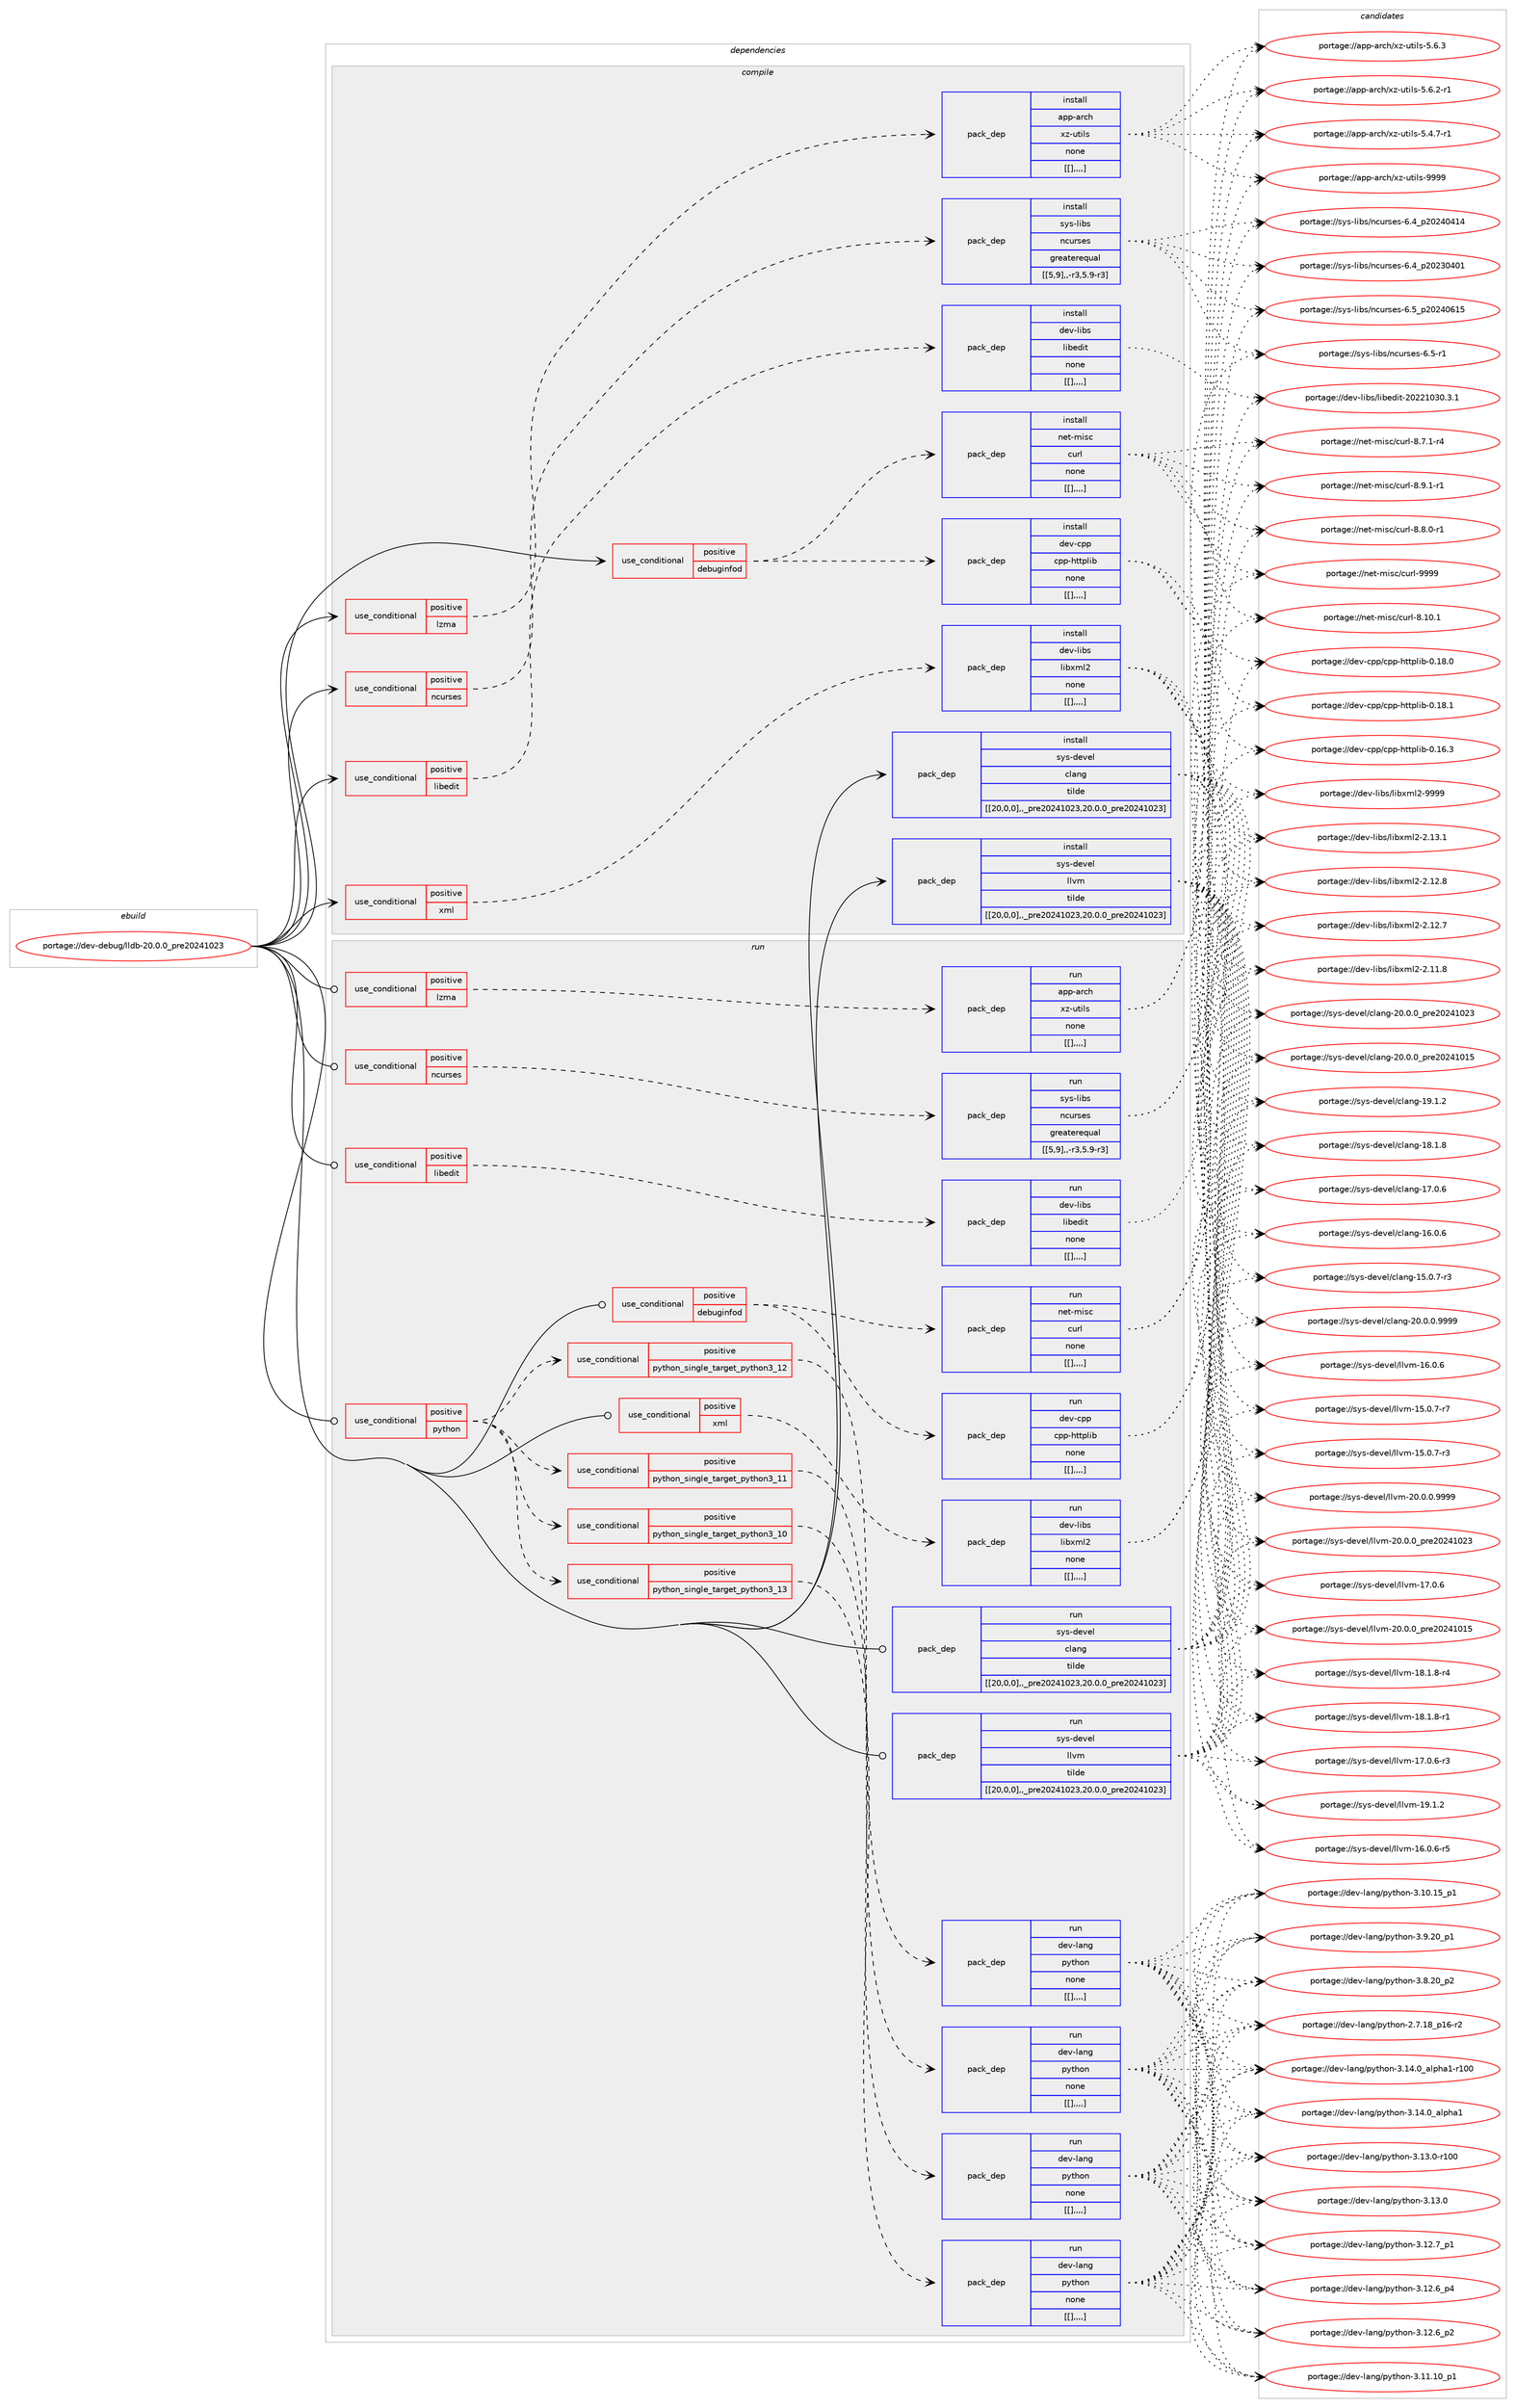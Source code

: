 digraph prolog {

# *************
# Graph options
# *************

newrank=true;
concentrate=true;
compound=true;
graph [rankdir=LR,fontname=Helvetica,fontsize=10,ranksep=1.5];#, ranksep=2.5, nodesep=0.2];
edge  [arrowhead=vee];
node  [fontname=Helvetica,fontsize=10];

# **********
# The ebuild
# **********

subgraph cluster_leftcol {
color=gray;
label=<<i>ebuild</i>>;
id [label="portage://dev-debug/lldb-20.0.0_pre20241023", color=red, width=4, href="../dev-debug/lldb-20.0.0_pre20241023.svg"];
}

# ****************
# The dependencies
# ****************

subgraph cluster_midcol {
color=gray;
label=<<i>dependencies</i>>;
subgraph cluster_compile {
fillcolor="#eeeeee";
style=filled;
label=<<i>compile</i>>;
subgraph cond20392 {
dependency74798 [label=<<TABLE BORDER="0" CELLBORDER="1" CELLSPACING="0" CELLPADDING="4"><TR><TD ROWSPAN="3" CELLPADDING="10">use_conditional</TD></TR><TR><TD>positive</TD></TR><TR><TD>debuginfod</TD></TR></TABLE>>, shape=none, color=red];
subgraph pack53393 {
dependency74801 [label=<<TABLE BORDER="0" CELLBORDER="1" CELLSPACING="0" CELLPADDING="4" WIDTH="220"><TR><TD ROWSPAN="6" CELLPADDING="30">pack_dep</TD></TR><TR><TD WIDTH="110">install</TD></TR><TR><TD>net-misc</TD></TR><TR><TD>curl</TD></TR><TR><TD>none</TD></TR><TR><TD>[[],,,,]</TD></TR></TABLE>>, shape=none, color=blue];
}
dependency74798:e -> dependency74801:w [weight=20,style="dashed",arrowhead="vee"];
subgraph pack53428 {
dependency74880 [label=<<TABLE BORDER="0" CELLBORDER="1" CELLSPACING="0" CELLPADDING="4" WIDTH="220"><TR><TD ROWSPAN="6" CELLPADDING="30">pack_dep</TD></TR><TR><TD WIDTH="110">install</TD></TR><TR><TD>dev-cpp</TD></TR><TR><TD>cpp-httplib</TD></TR><TR><TD>none</TD></TR><TR><TD>[[],,,,]</TD></TR></TABLE>>, shape=none, color=blue];
}
dependency74798:e -> dependency74880:w [weight=20,style="dashed",arrowhead="vee"];
}
id:e -> dependency74798:w [weight=20,style="solid",arrowhead="vee"];
subgraph cond20416 {
dependency74934 [label=<<TABLE BORDER="0" CELLBORDER="1" CELLSPACING="0" CELLPADDING="4"><TR><TD ROWSPAN="3" CELLPADDING="10">use_conditional</TD></TR><TR><TD>positive</TD></TR><TR><TD>libedit</TD></TR></TABLE>>, shape=none, color=red];
subgraph pack53482 {
dependency74938 [label=<<TABLE BORDER="0" CELLBORDER="1" CELLSPACING="0" CELLPADDING="4" WIDTH="220"><TR><TD ROWSPAN="6" CELLPADDING="30">pack_dep</TD></TR><TR><TD WIDTH="110">install</TD></TR><TR><TD>dev-libs</TD></TR><TR><TD>libedit</TD></TR><TR><TD>none</TD></TR><TR><TD>[[],,,,]</TD></TR></TABLE>>, shape=none, color=blue];
}
dependency74934:e -> dependency74938:w [weight=20,style="dashed",arrowhead="vee"];
}
id:e -> dependency74934:w [weight=20,style="solid",arrowhead="vee"];
subgraph cond20446 {
dependency74980 [label=<<TABLE BORDER="0" CELLBORDER="1" CELLSPACING="0" CELLPADDING="4"><TR><TD ROWSPAN="3" CELLPADDING="10">use_conditional</TD></TR><TR><TD>positive</TD></TR><TR><TD>lzma</TD></TR></TABLE>>, shape=none, color=red];
subgraph pack53532 {
dependency75005 [label=<<TABLE BORDER="0" CELLBORDER="1" CELLSPACING="0" CELLPADDING="4" WIDTH="220"><TR><TD ROWSPAN="6" CELLPADDING="30">pack_dep</TD></TR><TR><TD WIDTH="110">install</TD></TR><TR><TD>app-arch</TD></TR><TR><TD>xz-utils</TD></TR><TR><TD>none</TD></TR><TR><TD>[[],,,,]</TD></TR></TABLE>>, shape=none, color=blue];
}
dependency74980:e -> dependency75005:w [weight=20,style="dashed",arrowhead="vee"];
}
id:e -> dependency74980:w [weight=20,style="solid",arrowhead="vee"];
subgraph cond20461 {
dependency75083 [label=<<TABLE BORDER="0" CELLBORDER="1" CELLSPACING="0" CELLPADDING="4"><TR><TD ROWSPAN="3" CELLPADDING="10">use_conditional</TD></TR><TR><TD>positive</TD></TR><TR><TD>ncurses</TD></TR></TABLE>>, shape=none, color=red];
subgraph pack53607 {
dependency75124 [label=<<TABLE BORDER="0" CELLBORDER="1" CELLSPACING="0" CELLPADDING="4" WIDTH="220"><TR><TD ROWSPAN="6" CELLPADDING="30">pack_dep</TD></TR><TR><TD WIDTH="110">install</TD></TR><TR><TD>sys-libs</TD></TR><TR><TD>ncurses</TD></TR><TR><TD>greaterequal</TD></TR><TR><TD>[[5,9],,-r3,5.9-r3]</TD></TR></TABLE>>, shape=none, color=blue];
}
dependency75083:e -> dependency75124:w [weight=20,style="dashed",arrowhead="vee"];
}
id:e -> dependency75083:w [weight=20,style="solid",arrowhead="vee"];
subgraph cond20510 {
dependency75132 [label=<<TABLE BORDER="0" CELLBORDER="1" CELLSPACING="0" CELLPADDING="4"><TR><TD ROWSPAN="3" CELLPADDING="10">use_conditional</TD></TR><TR><TD>positive</TD></TR><TR><TD>xml</TD></TR></TABLE>>, shape=none, color=red];
subgraph pack53614 {
dependency75206 [label=<<TABLE BORDER="0" CELLBORDER="1" CELLSPACING="0" CELLPADDING="4" WIDTH="220"><TR><TD ROWSPAN="6" CELLPADDING="30">pack_dep</TD></TR><TR><TD WIDTH="110">install</TD></TR><TR><TD>dev-libs</TD></TR><TR><TD>libxml2</TD></TR><TR><TD>none</TD></TR><TR><TD>[[],,,,]</TD></TR></TABLE>>, shape=none, color=blue];
}
dependency75132:e -> dependency75206:w [weight=20,style="dashed",arrowhead="vee"];
}
id:e -> dependency75132:w [weight=20,style="solid",arrowhead="vee"];
subgraph pack53702 {
dependency75270 [label=<<TABLE BORDER="0" CELLBORDER="1" CELLSPACING="0" CELLPADDING="4" WIDTH="220"><TR><TD ROWSPAN="6" CELLPADDING="30">pack_dep</TD></TR><TR><TD WIDTH="110">install</TD></TR><TR><TD>sys-devel</TD></TR><TR><TD>clang</TD></TR><TR><TD>tilde</TD></TR><TR><TD>[[20,0,0],,_pre20241023,20.0.0_pre20241023]</TD></TR></TABLE>>, shape=none, color=blue];
}
id:e -> dependency75270:w [weight=20,style="solid",arrowhead="vee"];
subgraph pack53775 {
dependency75364 [label=<<TABLE BORDER="0" CELLBORDER="1" CELLSPACING="0" CELLPADDING="4" WIDTH="220"><TR><TD ROWSPAN="6" CELLPADDING="30">pack_dep</TD></TR><TR><TD WIDTH="110">install</TD></TR><TR><TD>sys-devel</TD></TR><TR><TD>llvm</TD></TR><TR><TD>tilde</TD></TR><TR><TD>[[20,0,0],,_pre20241023,20.0.0_pre20241023]</TD></TR></TABLE>>, shape=none, color=blue];
}
id:e -> dependency75364:w [weight=20,style="solid",arrowhead="vee"];
}
subgraph cluster_compileandrun {
fillcolor="#eeeeee";
style=filled;
label=<<i>compile and run</i>>;
}
subgraph cluster_run {
fillcolor="#eeeeee";
style=filled;
label=<<i>run</i>>;
subgraph cond20608 {
dependency75463 [label=<<TABLE BORDER="0" CELLBORDER="1" CELLSPACING="0" CELLPADDING="4"><TR><TD ROWSPAN="3" CELLPADDING="10">use_conditional</TD></TR><TR><TD>positive</TD></TR><TR><TD>debuginfod</TD></TR></TABLE>>, shape=none, color=red];
subgraph pack53844 {
dependency75466 [label=<<TABLE BORDER="0" CELLBORDER="1" CELLSPACING="0" CELLPADDING="4" WIDTH="220"><TR><TD ROWSPAN="6" CELLPADDING="30">pack_dep</TD></TR><TR><TD WIDTH="110">run</TD></TR><TR><TD>net-misc</TD></TR><TR><TD>curl</TD></TR><TR><TD>none</TD></TR><TR><TD>[[],,,,]</TD></TR></TABLE>>, shape=none, color=blue];
}
dependency75463:e -> dependency75466:w [weight=20,style="dashed",arrowhead="vee"];
subgraph pack53847 {
dependency75510 [label=<<TABLE BORDER="0" CELLBORDER="1" CELLSPACING="0" CELLPADDING="4" WIDTH="220"><TR><TD ROWSPAN="6" CELLPADDING="30">pack_dep</TD></TR><TR><TD WIDTH="110">run</TD></TR><TR><TD>dev-cpp</TD></TR><TR><TD>cpp-httplib</TD></TR><TR><TD>none</TD></TR><TR><TD>[[],,,,]</TD></TR></TABLE>>, shape=none, color=blue];
}
dependency75463:e -> dependency75510:w [weight=20,style="dashed",arrowhead="vee"];
}
id:e -> dependency75463:w [weight=20,style="solid",arrowhead="odot"];
subgraph cond20621 {
dependency75516 [label=<<TABLE BORDER="0" CELLBORDER="1" CELLSPACING="0" CELLPADDING="4"><TR><TD ROWSPAN="3" CELLPADDING="10">use_conditional</TD></TR><TR><TD>positive</TD></TR><TR><TD>libedit</TD></TR></TABLE>>, shape=none, color=red];
subgraph pack53892 {
dependency75540 [label=<<TABLE BORDER="0" CELLBORDER="1" CELLSPACING="0" CELLPADDING="4" WIDTH="220"><TR><TD ROWSPAN="6" CELLPADDING="30">pack_dep</TD></TR><TR><TD WIDTH="110">run</TD></TR><TR><TD>dev-libs</TD></TR><TR><TD>libedit</TD></TR><TR><TD>none</TD></TR><TR><TD>[[],,,,]</TD></TR></TABLE>>, shape=none, color=blue];
}
dependency75516:e -> dependency75540:w [weight=20,style="dashed",arrowhead="vee"];
}
id:e -> dependency75516:w [weight=20,style="solid",arrowhead="odot"];
subgraph cond20636 {
dependency75573 [label=<<TABLE BORDER="0" CELLBORDER="1" CELLSPACING="0" CELLPADDING="4"><TR><TD ROWSPAN="3" CELLPADDING="10">use_conditional</TD></TR><TR><TD>positive</TD></TR><TR><TD>lzma</TD></TR></TABLE>>, shape=none, color=red];
subgraph pack53975 {
dependency75648 [label=<<TABLE BORDER="0" CELLBORDER="1" CELLSPACING="0" CELLPADDING="4" WIDTH="220"><TR><TD ROWSPAN="6" CELLPADDING="30">pack_dep</TD></TR><TR><TD WIDTH="110">run</TD></TR><TR><TD>app-arch</TD></TR><TR><TD>xz-utils</TD></TR><TR><TD>none</TD></TR><TR><TD>[[],,,,]</TD></TR></TABLE>>, shape=none, color=blue];
}
dependency75573:e -> dependency75648:w [weight=20,style="dashed",arrowhead="vee"];
}
id:e -> dependency75573:w [weight=20,style="solid",arrowhead="odot"];
subgraph cond20691 {
dependency75751 [label=<<TABLE BORDER="0" CELLBORDER="1" CELLSPACING="0" CELLPADDING="4"><TR><TD ROWSPAN="3" CELLPADDING="10">use_conditional</TD></TR><TR><TD>positive</TD></TR><TR><TD>ncurses</TD></TR></TABLE>>, shape=none, color=red];
subgraph pack54051 {
dependency75756 [label=<<TABLE BORDER="0" CELLBORDER="1" CELLSPACING="0" CELLPADDING="4" WIDTH="220"><TR><TD ROWSPAN="6" CELLPADDING="30">pack_dep</TD></TR><TR><TD WIDTH="110">run</TD></TR><TR><TD>sys-libs</TD></TR><TR><TD>ncurses</TD></TR><TR><TD>greaterequal</TD></TR><TR><TD>[[5,9],,-r3,5.9-r3]</TD></TR></TABLE>>, shape=none, color=blue];
}
dependency75751:e -> dependency75756:w [weight=20,style="dashed",arrowhead="vee"];
}
id:e -> dependency75751:w [weight=20,style="solid",arrowhead="odot"];
subgraph cond20695 {
dependency75772 [label=<<TABLE BORDER="0" CELLBORDER="1" CELLSPACING="0" CELLPADDING="4"><TR><TD ROWSPAN="3" CELLPADDING="10">use_conditional</TD></TR><TR><TD>positive</TD></TR><TR><TD>python</TD></TR></TABLE>>, shape=none, color=red];
subgraph cond20703 {
dependency75810 [label=<<TABLE BORDER="0" CELLBORDER="1" CELLSPACING="0" CELLPADDING="4"><TR><TD ROWSPAN="3" CELLPADDING="10">use_conditional</TD></TR><TR><TD>positive</TD></TR><TR><TD>python_single_target_python3_10</TD></TR></TABLE>>, shape=none, color=red];
subgraph pack54091 {
dependency75842 [label=<<TABLE BORDER="0" CELLBORDER="1" CELLSPACING="0" CELLPADDING="4" WIDTH="220"><TR><TD ROWSPAN="6" CELLPADDING="30">pack_dep</TD></TR><TR><TD WIDTH="110">run</TD></TR><TR><TD>dev-lang</TD></TR><TR><TD>python</TD></TR><TR><TD>none</TD></TR><TR><TD>[[],,,,]</TD></TR></TABLE>>, shape=none, color=blue];
}
dependency75810:e -> dependency75842:w [weight=20,style="dashed",arrowhead="vee"];
}
dependency75772:e -> dependency75810:w [weight=20,style="dashed",arrowhead="vee"];
subgraph cond20717 {
dependency75849 [label=<<TABLE BORDER="0" CELLBORDER="1" CELLSPACING="0" CELLPADDING="4"><TR><TD ROWSPAN="3" CELLPADDING="10">use_conditional</TD></TR><TR><TD>positive</TD></TR><TR><TD>python_single_target_python3_11</TD></TR></TABLE>>, shape=none, color=red];
subgraph pack54114 {
dependency75900 [label=<<TABLE BORDER="0" CELLBORDER="1" CELLSPACING="0" CELLPADDING="4" WIDTH="220"><TR><TD ROWSPAN="6" CELLPADDING="30">pack_dep</TD></TR><TR><TD WIDTH="110">run</TD></TR><TR><TD>dev-lang</TD></TR><TR><TD>python</TD></TR><TR><TD>none</TD></TR><TR><TD>[[],,,,]</TD></TR></TABLE>>, shape=none, color=blue];
}
dependency75849:e -> dependency75900:w [weight=20,style="dashed",arrowhead="vee"];
}
dependency75772:e -> dependency75849:w [weight=20,style="dashed",arrowhead="vee"];
subgraph cond20739 {
dependency75906 [label=<<TABLE BORDER="0" CELLBORDER="1" CELLSPACING="0" CELLPADDING="4"><TR><TD ROWSPAN="3" CELLPADDING="10">use_conditional</TD></TR><TR><TD>positive</TD></TR><TR><TD>python_single_target_python3_12</TD></TR></TABLE>>, shape=none, color=red];
subgraph pack54171 {
dependency75995 [label=<<TABLE BORDER="0" CELLBORDER="1" CELLSPACING="0" CELLPADDING="4" WIDTH="220"><TR><TD ROWSPAN="6" CELLPADDING="30">pack_dep</TD></TR><TR><TD WIDTH="110">run</TD></TR><TR><TD>dev-lang</TD></TR><TR><TD>python</TD></TR><TR><TD>none</TD></TR><TR><TD>[[],,,,]</TD></TR></TABLE>>, shape=none, color=blue];
}
dependency75906:e -> dependency75995:w [weight=20,style="dashed",arrowhead="vee"];
}
dependency75772:e -> dependency75906:w [weight=20,style="dashed",arrowhead="vee"];
subgraph cond20785 {
dependency76035 [label=<<TABLE BORDER="0" CELLBORDER="1" CELLSPACING="0" CELLPADDING="4"><TR><TD ROWSPAN="3" CELLPADDING="10">use_conditional</TD></TR><TR><TD>positive</TD></TR><TR><TD>python_single_target_python3_13</TD></TR></TABLE>>, shape=none, color=red];
subgraph pack54230 {
dependency76054 [label=<<TABLE BORDER="0" CELLBORDER="1" CELLSPACING="0" CELLPADDING="4" WIDTH="220"><TR><TD ROWSPAN="6" CELLPADDING="30">pack_dep</TD></TR><TR><TD WIDTH="110">run</TD></TR><TR><TD>dev-lang</TD></TR><TR><TD>python</TD></TR><TR><TD>none</TD></TR><TR><TD>[[],,,,]</TD></TR></TABLE>>, shape=none, color=blue];
}
dependency76035:e -> dependency76054:w [weight=20,style="dashed",arrowhead="vee"];
}
dependency75772:e -> dependency76035:w [weight=20,style="dashed",arrowhead="vee"];
}
id:e -> dependency75772:w [weight=20,style="solid",arrowhead="odot"];
subgraph cond20800 {
dependency76092 [label=<<TABLE BORDER="0" CELLBORDER="1" CELLSPACING="0" CELLPADDING="4"><TR><TD ROWSPAN="3" CELLPADDING="10">use_conditional</TD></TR><TR><TD>positive</TD></TR><TR><TD>xml</TD></TR></TABLE>>, shape=none, color=red];
subgraph pack54282 {
dependency76133 [label=<<TABLE BORDER="0" CELLBORDER="1" CELLSPACING="0" CELLPADDING="4" WIDTH="220"><TR><TD ROWSPAN="6" CELLPADDING="30">pack_dep</TD></TR><TR><TD WIDTH="110">run</TD></TR><TR><TD>dev-libs</TD></TR><TR><TD>libxml2</TD></TR><TR><TD>none</TD></TR><TR><TD>[[],,,,]</TD></TR></TABLE>>, shape=none, color=blue];
}
dependency76092:e -> dependency76133:w [weight=20,style="dashed",arrowhead="vee"];
}
id:e -> dependency76092:w [weight=20,style="solid",arrowhead="odot"];
subgraph pack54321 {
dependency76212 [label=<<TABLE BORDER="0" CELLBORDER="1" CELLSPACING="0" CELLPADDING="4" WIDTH="220"><TR><TD ROWSPAN="6" CELLPADDING="30">pack_dep</TD></TR><TR><TD WIDTH="110">run</TD></TR><TR><TD>sys-devel</TD></TR><TR><TD>clang</TD></TR><TR><TD>tilde</TD></TR><TR><TD>[[20,0,0],,_pre20241023,20.0.0_pre20241023]</TD></TR></TABLE>>, shape=none, color=blue];
}
id:e -> dependency76212:w [weight=20,style="solid",arrowhead="odot"];
subgraph pack54354 {
dependency76301 [label=<<TABLE BORDER="0" CELLBORDER="1" CELLSPACING="0" CELLPADDING="4" WIDTH="220"><TR><TD ROWSPAN="6" CELLPADDING="30">pack_dep</TD></TR><TR><TD WIDTH="110">run</TD></TR><TR><TD>sys-devel</TD></TR><TR><TD>llvm</TD></TR><TR><TD>tilde</TD></TR><TR><TD>[[20,0,0],,_pre20241023,20.0.0_pre20241023]</TD></TR></TABLE>>, shape=none, color=blue];
}
id:e -> dependency76301:w [weight=20,style="solid",arrowhead="odot"];
}
}

# **************
# The candidates
# **************

subgraph cluster_choices {
rank=same;
color=gray;
label=<<i>candidates</i>>;

subgraph choice52821 {
color=black;
nodesep=1;
choice110101116451091051159947991171141084557575757 [label="portage://net-misc/curl-9999", color=red, width=4,href="../net-misc/curl-9999.svg"];
choice1101011164510910511599479911711410845564649484649 [label="portage://net-misc/curl-8.10.1", color=red, width=4,href="../net-misc/curl-8.10.1.svg"];
choice110101116451091051159947991171141084556465746494511449 [label="portage://net-misc/curl-8.9.1-r1", color=red, width=4,href="../net-misc/curl-8.9.1-r1.svg"];
choice110101116451091051159947991171141084556465646484511449 [label="portage://net-misc/curl-8.8.0-r1", color=red, width=4,href="../net-misc/curl-8.8.0-r1.svg"];
choice110101116451091051159947991171141084556465546494511452 [label="portage://net-misc/curl-8.7.1-r4", color=red, width=4,href="../net-misc/curl-8.7.1-r4.svg"];
dependency74801:e -> choice110101116451091051159947991171141084557575757:w [style=dotted,weight="100"];
dependency74801:e -> choice1101011164510910511599479911711410845564649484649:w [style=dotted,weight="100"];
dependency74801:e -> choice110101116451091051159947991171141084556465746494511449:w [style=dotted,weight="100"];
dependency74801:e -> choice110101116451091051159947991171141084556465646484511449:w [style=dotted,weight="100"];
dependency74801:e -> choice110101116451091051159947991171141084556465546494511452:w [style=dotted,weight="100"];
}
subgraph choice52884 {
color=black;
nodesep=1;
choice10010111845991121124799112112451041161161121081059845484649564649 [label="portage://dev-cpp/cpp-httplib-0.18.1", color=red, width=4,href="../dev-cpp/cpp-httplib-0.18.1.svg"];
choice10010111845991121124799112112451041161161121081059845484649564648 [label="portage://dev-cpp/cpp-httplib-0.18.0", color=red, width=4,href="../dev-cpp/cpp-httplib-0.18.0.svg"];
choice10010111845991121124799112112451041161161121081059845484649544651 [label="portage://dev-cpp/cpp-httplib-0.16.3", color=red, width=4,href="../dev-cpp/cpp-httplib-0.16.3.svg"];
dependency74880:e -> choice10010111845991121124799112112451041161161121081059845484649564649:w [style=dotted,weight="100"];
dependency74880:e -> choice10010111845991121124799112112451041161161121081059845484649564648:w [style=dotted,weight="100"];
dependency74880:e -> choice10010111845991121124799112112451041161161121081059845484649544651:w [style=dotted,weight="100"];
}
subgraph choice52885 {
color=black;
nodesep=1;
choice1001011184510810598115471081059810110010511645504850504948514846514649 [label="portage://dev-libs/libedit-20221030.3.1", color=red, width=4,href="../dev-libs/libedit-20221030.3.1.svg"];
dependency74938:e -> choice1001011184510810598115471081059810110010511645504850504948514846514649:w [style=dotted,weight="100"];
}
subgraph choice52898 {
color=black;
nodesep=1;
choice9711211245971149910447120122451171161051081154557575757 [label="portage://app-arch/xz-utils-9999", color=red, width=4,href="../app-arch/xz-utils-9999.svg"];
choice971121124597114991044712012245117116105108115455346544651 [label="portage://app-arch/xz-utils-5.6.3", color=red, width=4,href="../app-arch/xz-utils-5.6.3.svg"];
choice9711211245971149910447120122451171161051081154553465446504511449 [label="portage://app-arch/xz-utils-5.6.2-r1", color=red, width=4,href="../app-arch/xz-utils-5.6.2-r1.svg"];
choice9711211245971149910447120122451171161051081154553465246554511449 [label="portage://app-arch/xz-utils-5.4.7-r1", color=red, width=4,href="../app-arch/xz-utils-5.4.7-r1.svg"];
dependency75005:e -> choice9711211245971149910447120122451171161051081154557575757:w [style=dotted,weight="100"];
dependency75005:e -> choice971121124597114991044712012245117116105108115455346544651:w [style=dotted,weight="100"];
dependency75005:e -> choice9711211245971149910447120122451171161051081154553465446504511449:w [style=dotted,weight="100"];
dependency75005:e -> choice9711211245971149910447120122451171161051081154553465246554511449:w [style=dotted,weight="100"];
}
subgraph choice52903 {
color=black;
nodesep=1;
choice1151211154510810598115471109911711411510111545544653951125048505248544953 [label="portage://sys-libs/ncurses-6.5_p20240615", color=red, width=4,href="../sys-libs/ncurses-6.5_p20240615.svg"];
choice11512111545108105981154711099117114115101115455446534511449 [label="portage://sys-libs/ncurses-6.5-r1", color=red, width=4,href="../sys-libs/ncurses-6.5-r1.svg"];
choice1151211154510810598115471109911711411510111545544652951125048505248524952 [label="portage://sys-libs/ncurses-6.4_p20240414", color=red, width=4,href="../sys-libs/ncurses-6.4_p20240414.svg"];
choice1151211154510810598115471109911711411510111545544652951125048505148524849 [label="portage://sys-libs/ncurses-6.4_p20230401", color=red, width=4,href="../sys-libs/ncurses-6.4_p20230401.svg"];
dependency75124:e -> choice1151211154510810598115471109911711411510111545544653951125048505248544953:w [style=dotted,weight="100"];
dependency75124:e -> choice11512111545108105981154711099117114115101115455446534511449:w [style=dotted,weight="100"];
dependency75124:e -> choice1151211154510810598115471109911711411510111545544652951125048505248524952:w [style=dotted,weight="100"];
dependency75124:e -> choice1151211154510810598115471109911711411510111545544652951125048505148524849:w [style=dotted,weight="100"];
}
subgraph choice52933 {
color=black;
nodesep=1;
choice10010111845108105981154710810598120109108504557575757 [label="portage://dev-libs/libxml2-9999", color=red, width=4,href="../dev-libs/libxml2-9999.svg"];
choice100101118451081059811547108105981201091085045504649514649 [label="portage://dev-libs/libxml2-2.13.1", color=red, width=4,href="../dev-libs/libxml2-2.13.1.svg"];
choice100101118451081059811547108105981201091085045504649504656 [label="portage://dev-libs/libxml2-2.12.8", color=red, width=4,href="../dev-libs/libxml2-2.12.8.svg"];
choice100101118451081059811547108105981201091085045504649504655 [label="portage://dev-libs/libxml2-2.12.7", color=red, width=4,href="../dev-libs/libxml2-2.12.7.svg"];
choice100101118451081059811547108105981201091085045504649494656 [label="portage://dev-libs/libxml2-2.11.8", color=red, width=4,href="../dev-libs/libxml2-2.11.8.svg"];
dependency75206:e -> choice10010111845108105981154710810598120109108504557575757:w [style=dotted,weight="100"];
dependency75206:e -> choice100101118451081059811547108105981201091085045504649514649:w [style=dotted,weight="100"];
dependency75206:e -> choice100101118451081059811547108105981201091085045504649504656:w [style=dotted,weight="100"];
dependency75206:e -> choice100101118451081059811547108105981201091085045504649504655:w [style=dotted,weight="100"];
dependency75206:e -> choice100101118451081059811547108105981201091085045504649494656:w [style=dotted,weight="100"];
}
subgraph choice52946 {
color=black;
nodesep=1;
choice11512111545100101118101108479910897110103455048464846484657575757 [label="portage://sys-devel/clang-20.0.0.9999", color=red, width=4,href="../sys-devel/clang-20.0.0.9999.svg"];
choice1151211154510010111810110847991089711010345504846484648951121141015048505249485051 [label="portage://sys-devel/clang-20.0.0_pre20241023", color=red, width=4,href="../sys-devel/clang-20.0.0_pre20241023.svg"];
choice1151211154510010111810110847991089711010345504846484648951121141015048505249484953 [label="portage://sys-devel/clang-20.0.0_pre20241015", color=red, width=4,href="../sys-devel/clang-20.0.0_pre20241015.svg"];
choice1151211154510010111810110847991089711010345495746494650 [label="portage://sys-devel/clang-19.1.2", color=red, width=4,href="../sys-devel/clang-19.1.2.svg"];
choice1151211154510010111810110847991089711010345495646494656 [label="portage://sys-devel/clang-18.1.8", color=red, width=4,href="../sys-devel/clang-18.1.8.svg"];
choice1151211154510010111810110847991089711010345495546484654 [label="portage://sys-devel/clang-17.0.6", color=red, width=4,href="../sys-devel/clang-17.0.6.svg"];
choice1151211154510010111810110847991089711010345495446484654 [label="portage://sys-devel/clang-16.0.6", color=red, width=4,href="../sys-devel/clang-16.0.6.svg"];
choice11512111545100101118101108479910897110103454953464846554511451 [label="portage://sys-devel/clang-15.0.7-r3", color=red, width=4,href="../sys-devel/clang-15.0.7-r3.svg"];
dependency75270:e -> choice11512111545100101118101108479910897110103455048464846484657575757:w [style=dotted,weight="100"];
dependency75270:e -> choice1151211154510010111810110847991089711010345504846484648951121141015048505249485051:w [style=dotted,weight="100"];
dependency75270:e -> choice1151211154510010111810110847991089711010345504846484648951121141015048505249484953:w [style=dotted,weight="100"];
dependency75270:e -> choice1151211154510010111810110847991089711010345495746494650:w [style=dotted,weight="100"];
dependency75270:e -> choice1151211154510010111810110847991089711010345495646494656:w [style=dotted,weight="100"];
dependency75270:e -> choice1151211154510010111810110847991089711010345495546484654:w [style=dotted,weight="100"];
dependency75270:e -> choice1151211154510010111810110847991089711010345495446484654:w [style=dotted,weight="100"];
dependency75270:e -> choice11512111545100101118101108479910897110103454953464846554511451:w [style=dotted,weight="100"];
}
subgraph choice52962 {
color=black;
nodesep=1;
choice1151211154510010111810110847108108118109455048464846484657575757 [label="portage://sys-devel/llvm-20.0.0.9999", color=red, width=4,href="../sys-devel/llvm-20.0.0.9999.svg"];
choice115121115451001011181011084710810811810945504846484648951121141015048505249485051 [label="portage://sys-devel/llvm-20.0.0_pre20241023", color=red, width=4,href="../sys-devel/llvm-20.0.0_pre20241023.svg"];
choice115121115451001011181011084710810811810945504846484648951121141015048505249484953 [label="portage://sys-devel/llvm-20.0.0_pre20241015", color=red, width=4,href="../sys-devel/llvm-20.0.0_pre20241015.svg"];
choice115121115451001011181011084710810811810945495746494650 [label="portage://sys-devel/llvm-19.1.2", color=red, width=4,href="../sys-devel/llvm-19.1.2.svg"];
choice1151211154510010111810110847108108118109454956464946564511452 [label="portage://sys-devel/llvm-18.1.8-r4", color=red, width=4,href="../sys-devel/llvm-18.1.8-r4.svg"];
choice1151211154510010111810110847108108118109454956464946564511449 [label="portage://sys-devel/llvm-18.1.8-r1", color=red, width=4,href="../sys-devel/llvm-18.1.8-r1.svg"];
choice1151211154510010111810110847108108118109454955464846544511451 [label="portage://sys-devel/llvm-17.0.6-r3", color=red, width=4,href="../sys-devel/llvm-17.0.6-r3.svg"];
choice115121115451001011181011084710810811810945495546484654 [label="portage://sys-devel/llvm-17.0.6", color=red, width=4,href="../sys-devel/llvm-17.0.6.svg"];
choice1151211154510010111810110847108108118109454954464846544511453 [label="portage://sys-devel/llvm-16.0.6-r5", color=red, width=4,href="../sys-devel/llvm-16.0.6-r5.svg"];
choice115121115451001011181011084710810811810945495446484654 [label="portage://sys-devel/llvm-16.0.6", color=red, width=4,href="../sys-devel/llvm-16.0.6.svg"];
choice1151211154510010111810110847108108118109454953464846554511455 [label="portage://sys-devel/llvm-15.0.7-r7", color=red, width=4,href="../sys-devel/llvm-15.0.7-r7.svg"];
choice1151211154510010111810110847108108118109454953464846554511451 [label="portage://sys-devel/llvm-15.0.7-r3", color=red, width=4,href="../sys-devel/llvm-15.0.7-r3.svg"];
dependency75364:e -> choice1151211154510010111810110847108108118109455048464846484657575757:w [style=dotted,weight="100"];
dependency75364:e -> choice115121115451001011181011084710810811810945504846484648951121141015048505249485051:w [style=dotted,weight="100"];
dependency75364:e -> choice115121115451001011181011084710810811810945504846484648951121141015048505249484953:w [style=dotted,weight="100"];
dependency75364:e -> choice115121115451001011181011084710810811810945495746494650:w [style=dotted,weight="100"];
dependency75364:e -> choice1151211154510010111810110847108108118109454956464946564511452:w [style=dotted,weight="100"];
dependency75364:e -> choice1151211154510010111810110847108108118109454956464946564511449:w [style=dotted,weight="100"];
dependency75364:e -> choice1151211154510010111810110847108108118109454955464846544511451:w [style=dotted,weight="100"];
dependency75364:e -> choice115121115451001011181011084710810811810945495546484654:w [style=dotted,weight="100"];
dependency75364:e -> choice1151211154510010111810110847108108118109454954464846544511453:w [style=dotted,weight="100"];
dependency75364:e -> choice115121115451001011181011084710810811810945495446484654:w [style=dotted,weight="100"];
dependency75364:e -> choice1151211154510010111810110847108108118109454953464846554511455:w [style=dotted,weight="100"];
dependency75364:e -> choice1151211154510010111810110847108108118109454953464846554511451:w [style=dotted,weight="100"];
}
subgraph choice52982 {
color=black;
nodesep=1;
choice110101116451091051159947991171141084557575757 [label="portage://net-misc/curl-9999", color=red, width=4,href="../net-misc/curl-9999.svg"];
choice1101011164510910511599479911711410845564649484649 [label="portage://net-misc/curl-8.10.1", color=red, width=4,href="../net-misc/curl-8.10.1.svg"];
choice110101116451091051159947991171141084556465746494511449 [label="portage://net-misc/curl-8.9.1-r1", color=red, width=4,href="../net-misc/curl-8.9.1-r1.svg"];
choice110101116451091051159947991171141084556465646484511449 [label="portage://net-misc/curl-8.8.0-r1", color=red, width=4,href="../net-misc/curl-8.8.0-r1.svg"];
choice110101116451091051159947991171141084556465546494511452 [label="portage://net-misc/curl-8.7.1-r4", color=red, width=4,href="../net-misc/curl-8.7.1-r4.svg"];
dependency75466:e -> choice110101116451091051159947991171141084557575757:w [style=dotted,weight="100"];
dependency75466:e -> choice1101011164510910511599479911711410845564649484649:w [style=dotted,weight="100"];
dependency75466:e -> choice110101116451091051159947991171141084556465746494511449:w [style=dotted,weight="100"];
dependency75466:e -> choice110101116451091051159947991171141084556465646484511449:w [style=dotted,weight="100"];
dependency75466:e -> choice110101116451091051159947991171141084556465546494511452:w [style=dotted,weight="100"];
}
subgraph choice52987 {
color=black;
nodesep=1;
choice10010111845991121124799112112451041161161121081059845484649564649 [label="portage://dev-cpp/cpp-httplib-0.18.1", color=red, width=4,href="../dev-cpp/cpp-httplib-0.18.1.svg"];
choice10010111845991121124799112112451041161161121081059845484649564648 [label="portage://dev-cpp/cpp-httplib-0.18.0", color=red, width=4,href="../dev-cpp/cpp-httplib-0.18.0.svg"];
choice10010111845991121124799112112451041161161121081059845484649544651 [label="portage://dev-cpp/cpp-httplib-0.16.3", color=red, width=4,href="../dev-cpp/cpp-httplib-0.16.3.svg"];
dependency75510:e -> choice10010111845991121124799112112451041161161121081059845484649564649:w [style=dotted,weight="100"];
dependency75510:e -> choice10010111845991121124799112112451041161161121081059845484649564648:w [style=dotted,weight="100"];
dependency75510:e -> choice10010111845991121124799112112451041161161121081059845484649544651:w [style=dotted,weight="100"];
}
subgraph choice53031 {
color=black;
nodesep=1;
choice1001011184510810598115471081059810110010511645504850504948514846514649 [label="portage://dev-libs/libedit-20221030.3.1", color=red, width=4,href="../dev-libs/libedit-20221030.3.1.svg"];
dependency75540:e -> choice1001011184510810598115471081059810110010511645504850504948514846514649:w [style=dotted,weight="100"];
}
subgraph choice53033 {
color=black;
nodesep=1;
choice9711211245971149910447120122451171161051081154557575757 [label="portage://app-arch/xz-utils-9999", color=red, width=4,href="../app-arch/xz-utils-9999.svg"];
choice971121124597114991044712012245117116105108115455346544651 [label="portage://app-arch/xz-utils-5.6.3", color=red, width=4,href="../app-arch/xz-utils-5.6.3.svg"];
choice9711211245971149910447120122451171161051081154553465446504511449 [label="portage://app-arch/xz-utils-5.6.2-r1", color=red, width=4,href="../app-arch/xz-utils-5.6.2-r1.svg"];
choice9711211245971149910447120122451171161051081154553465246554511449 [label="portage://app-arch/xz-utils-5.4.7-r1", color=red, width=4,href="../app-arch/xz-utils-5.4.7-r1.svg"];
dependency75648:e -> choice9711211245971149910447120122451171161051081154557575757:w [style=dotted,weight="100"];
dependency75648:e -> choice971121124597114991044712012245117116105108115455346544651:w [style=dotted,weight="100"];
dependency75648:e -> choice9711211245971149910447120122451171161051081154553465446504511449:w [style=dotted,weight="100"];
dependency75648:e -> choice9711211245971149910447120122451171161051081154553465246554511449:w [style=dotted,weight="100"];
}
subgraph choice53037 {
color=black;
nodesep=1;
choice1151211154510810598115471109911711411510111545544653951125048505248544953 [label="portage://sys-libs/ncurses-6.5_p20240615", color=red, width=4,href="../sys-libs/ncurses-6.5_p20240615.svg"];
choice11512111545108105981154711099117114115101115455446534511449 [label="portage://sys-libs/ncurses-6.5-r1", color=red, width=4,href="../sys-libs/ncurses-6.5-r1.svg"];
choice1151211154510810598115471109911711411510111545544652951125048505248524952 [label="portage://sys-libs/ncurses-6.4_p20240414", color=red, width=4,href="../sys-libs/ncurses-6.4_p20240414.svg"];
choice1151211154510810598115471109911711411510111545544652951125048505148524849 [label="portage://sys-libs/ncurses-6.4_p20230401", color=red, width=4,href="../sys-libs/ncurses-6.4_p20230401.svg"];
dependency75756:e -> choice1151211154510810598115471109911711411510111545544653951125048505248544953:w [style=dotted,weight="100"];
dependency75756:e -> choice11512111545108105981154711099117114115101115455446534511449:w [style=dotted,weight="100"];
dependency75756:e -> choice1151211154510810598115471109911711411510111545544652951125048505248524952:w [style=dotted,weight="100"];
dependency75756:e -> choice1151211154510810598115471109911711411510111545544652951125048505148524849:w [style=dotted,weight="100"];
}
subgraph choice53052 {
color=black;
nodesep=1;
choice100101118451089711010347112121116104111110455146495246489597108112104974945114494848 [label="portage://dev-lang/python-3.14.0_alpha1-r100", color=red, width=4,href="../dev-lang/python-3.14.0_alpha1-r100.svg"];
choice1001011184510897110103471121211161041111104551464952464895971081121049749 [label="portage://dev-lang/python-3.14.0_alpha1", color=red, width=4,href="../dev-lang/python-3.14.0_alpha1.svg"];
choice1001011184510897110103471121211161041111104551464951464845114494848 [label="portage://dev-lang/python-3.13.0-r100", color=red, width=4,href="../dev-lang/python-3.13.0-r100.svg"];
choice10010111845108971101034711212111610411111045514649514648 [label="portage://dev-lang/python-3.13.0", color=red, width=4,href="../dev-lang/python-3.13.0.svg"];
choice100101118451089711010347112121116104111110455146495046559511249 [label="portage://dev-lang/python-3.12.7_p1", color=red, width=4,href="../dev-lang/python-3.12.7_p1.svg"];
choice100101118451089711010347112121116104111110455146495046549511252 [label="portage://dev-lang/python-3.12.6_p4", color=red, width=4,href="../dev-lang/python-3.12.6_p4.svg"];
choice100101118451089711010347112121116104111110455146495046549511250 [label="portage://dev-lang/python-3.12.6_p2", color=red, width=4,href="../dev-lang/python-3.12.6_p2.svg"];
choice10010111845108971101034711212111610411111045514649494649489511249 [label="portage://dev-lang/python-3.11.10_p1", color=red, width=4,href="../dev-lang/python-3.11.10_p1.svg"];
choice10010111845108971101034711212111610411111045514649484649539511249 [label="portage://dev-lang/python-3.10.15_p1", color=red, width=4,href="../dev-lang/python-3.10.15_p1.svg"];
choice100101118451089711010347112121116104111110455146574650489511249 [label="portage://dev-lang/python-3.9.20_p1", color=red, width=4,href="../dev-lang/python-3.9.20_p1.svg"];
choice100101118451089711010347112121116104111110455146564650489511250 [label="portage://dev-lang/python-3.8.20_p2", color=red, width=4,href="../dev-lang/python-3.8.20_p2.svg"];
choice100101118451089711010347112121116104111110455046554649569511249544511450 [label="portage://dev-lang/python-2.7.18_p16-r2", color=red, width=4,href="../dev-lang/python-2.7.18_p16-r2.svg"];
dependency75842:e -> choice100101118451089711010347112121116104111110455146495246489597108112104974945114494848:w [style=dotted,weight="100"];
dependency75842:e -> choice1001011184510897110103471121211161041111104551464952464895971081121049749:w [style=dotted,weight="100"];
dependency75842:e -> choice1001011184510897110103471121211161041111104551464951464845114494848:w [style=dotted,weight="100"];
dependency75842:e -> choice10010111845108971101034711212111610411111045514649514648:w [style=dotted,weight="100"];
dependency75842:e -> choice100101118451089711010347112121116104111110455146495046559511249:w [style=dotted,weight="100"];
dependency75842:e -> choice100101118451089711010347112121116104111110455146495046549511252:w [style=dotted,weight="100"];
dependency75842:e -> choice100101118451089711010347112121116104111110455146495046549511250:w [style=dotted,weight="100"];
dependency75842:e -> choice10010111845108971101034711212111610411111045514649494649489511249:w [style=dotted,weight="100"];
dependency75842:e -> choice10010111845108971101034711212111610411111045514649484649539511249:w [style=dotted,weight="100"];
dependency75842:e -> choice100101118451089711010347112121116104111110455146574650489511249:w [style=dotted,weight="100"];
dependency75842:e -> choice100101118451089711010347112121116104111110455146564650489511250:w [style=dotted,weight="100"];
dependency75842:e -> choice100101118451089711010347112121116104111110455046554649569511249544511450:w [style=dotted,weight="100"];
}
subgraph choice53071 {
color=black;
nodesep=1;
choice100101118451089711010347112121116104111110455146495246489597108112104974945114494848 [label="portage://dev-lang/python-3.14.0_alpha1-r100", color=red, width=4,href="../dev-lang/python-3.14.0_alpha1-r100.svg"];
choice1001011184510897110103471121211161041111104551464952464895971081121049749 [label="portage://dev-lang/python-3.14.0_alpha1", color=red, width=4,href="../dev-lang/python-3.14.0_alpha1.svg"];
choice1001011184510897110103471121211161041111104551464951464845114494848 [label="portage://dev-lang/python-3.13.0-r100", color=red, width=4,href="../dev-lang/python-3.13.0-r100.svg"];
choice10010111845108971101034711212111610411111045514649514648 [label="portage://dev-lang/python-3.13.0", color=red, width=4,href="../dev-lang/python-3.13.0.svg"];
choice100101118451089711010347112121116104111110455146495046559511249 [label="portage://dev-lang/python-3.12.7_p1", color=red, width=4,href="../dev-lang/python-3.12.7_p1.svg"];
choice100101118451089711010347112121116104111110455146495046549511252 [label="portage://dev-lang/python-3.12.6_p4", color=red, width=4,href="../dev-lang/python-3.12.6_p4.svg"];
choice100101118451089711010347112121116104111110455146495046549511250 [label="portage://dev-lang/python-3.12.6_p2", color=red, width=4,href="../dev-lang/python-3.12.6_p2.svg"];
choice10010111845108971101034711212111610411111045514649494649489511249 [label="portage://dev-lang/python-3.11.10_p1", color=red, width=4,href="../dev-lang/python-3.11.10_p1.svg"];
choice10010111845108971101034711212111610411111045514649484649539511249 [label="portage://dev-lang/python-3.10.15_p1", color=red, width=4,href="../dev-lang/python-3.10.15_p1.svg"];
choice100101118451089711010347112121116104111110455146574650489511249 [label="portage://dev-lang/python-3.9.20_p1", color=red, width=4,href="../dev-lang/python-3.9.20_p1.svg"];
choice100101118451089711010347112121116104111110455146564650489511250 [label="portage://dev-lang/python-3.8.20_p2", color=red, width=4,href="../dev-lang/python-3.8.20_p2.svg"];
choice100101118451089711010347112121116104111110455046554649569511249544511450 [label="portage://dev-lang/python-2.7.18_p16-r2", color=red, width=4,href="../dev-lang/python-2.7.18_p16-r2.svg"];
dependency75900:e -> choice100101118451089711010347112121116104111110455146495246489597108112104974945114494848:w [style=dotted,weight="100"];
dependency75900:e -> choice1001011184510897110103471121211161041111104551464952464895971081121049749:w [style=dotted,weight="100"];
dependency75900:e -> choice1001011184510897110103471121211161041111104551464951464845114494848:w [style=dotted,weight="100"];
dependency75900:e -> choice10010111845108971101034711212111610411111045514649514648:w [style=dotted,weight="100"];
dependency75900:e -> choice100101118451089711010347112121116104111110455146495046559511249:w [style=dotted,weight="100"];
dependency75900:e -> choice100101118451089711010347112121116104111110455146495046549511252:w [style=dotted,weight="100"];
dependency75900:e -> choice100101118451089711010347112121116104111110455146495046549511250:w [style=dotted,weight="100"];
dependency75900:e -> choice10010111845108971101034711212111610411111045514649494649489511249:w [style=dotted,weight="100"];
dependency75900:e -> choice10010111845108971101034711212111610411111045514649484649539511249:w [style=dotted,weight="100"];
dependency75900:e -> choice100101118451089711010347112121116104111110455146574650489511249:w [style=dotted,weight="100"];
dependency75900:e -> choice100101118451089711010347112121116104111110455146564650489511250:w [style=dotted,weight="100"];
dependency75900:e -> choice100101118451089711010347112121116104111110455046554649569511249544511450:w [style=dotted,weight="100"];
}
subgraph choice53080 {
color=black;
nodesep=1;
choice100101118451089711010347112121116104111110455146495246489597108112104974945114494848 [label="portage://dev-lang/python-3.14.0_alpha1-r100", color=red, width=4,href="../dev-lang/python-3.14.0_alpha1-r100.svg"];
choice1001011184510897110103471121211161041111104551464952464895971081121049749 [label="portage://dev-lang/python-3.14.0_alpha1", color=red, width=4,href="../dev-lang/python-3.14.0_alpha1.svg"];
choice1001011184510897110103471121211161041111104551464951464845114494848 [label="portage://dev-lang/python-3.13.0-r100", color=red, width=4,href="../dev-lang/python-3.13.0-r100.svg"];
choice10010111845108971101034711212111610411111045514649514648 [label="portage://dev-lang/python-3.13.0", color=red, width=4,href="../dev-lang/python-3.13.0.svg"];
choice100101118451089711010347112121116104111110455146495046559511249 [label="portage://dev-lang/python-3.12.7_p1", color=red, width=4,href="../dev-lang/python-3.12.7_p1.svg"];
choice100101118451089711010347112121116104111110455146495046549511252 [label="portage://dev-lang/python-3.12.6_p4", color=red, width=4,href="../dev-lang/python-3.12.6_p4.svg"];
choice100101118451089711010347112121116104111110455146495046549511250 [label="portage://dev-lang/python-3.12.6_p2", color=red, width=4,href="../dev-lang/python-3.12.6_p2.svg"];
choice10010111845108971101034711212111610411111045514649494649489511249 [label="portage://dev-lang/python-3.11.10_p1", color=red, width=4,href="../dev-lang/python-3.11.10_p1.svg"];
choice10010111845108971101034711212111610411111045514649484649539511249 [label="portage://dev-lang/python-3.10.15_p1", color=red, width=4,href="../dev-lang/python-3.10.15_p1.svg"];
choice100101118451089711010347112121116104111110455146574650489511249 [label="portage://dev-lang/python-3.9.20_p1", color=red, width=4,href="../dev-lang/python-3.9.20_p1.svg"];
choice100101118451089711010347112121116104111110455146564650489511250 [label="portage://dev-lang/python-3.8.20_p2", color=red, width=4,href="../dev-lang/python-3.8.20_p2.svg"];
choice100101118451089711010347112121116104111110455046554649569511249544511450 [label="portage://dev-lang/python-2.7.18_p16-r2", color=red, width=4,href="../dev-lang/python-2.7.18_p16-r2.svg"];
dependency75995:e -> choice100101118451089711010347112121116104111110455146495246489597108112104974945114494848:w [style=dotted,weight="100"];
dependency75995:e -> choice1001011184510897110103471121211161041111104551464952464895971081121049749:w [style=dotted,weight="100"];
dependency75995:e -> choice1001011184510897110103471121211161041111104551464951464845114494848:w [style=dotted,weight="100"];
dependency75995:e -> choice10010111845108971101034711212111610411111045514649514648:w [style=dotted,weight="100"];
dependency75995:e -> choice100101118451089711010347112121116104111110455146495046559511249:w [style=dotted,weight="100"];
dependency75995:e -> choice100101118451089711010347112121116104111110455146495046549511252:w [style=dotted,weight="100"];
dependency75995:e -> choice100101118451089711010347112121116104111110455146495046549511250:w [style=dotted,weight="100"];
dependency75995:e -> choice10010111845108971101034711212111610411111045514649494649489511249:w [style=dotted,weight="100"];
dependency75995:e -> choice10010111845108971101034711212111610411111045514649484649539511249:w [style=dotted,weight="100"];
dependency75995:e -> choice100101118451089711010347112121116104111110455146574650489511249:w [style=dotted,weight="100"];
dependency75995:e -> choice100101118451089711010347112121116104111110455146564650489511250:w [style=dotted,weight="100"];
dependency75995:e -> choice100101118451089711010347112121116104111110455046554649569511249544511450:w [style=dotted,weight="100"];
}
subgraph choice53114 {
color=black;
nodesep=1;
choice100101118451089711010347112121116104111110455146495246489597108112104974945114494848 [label="portage://dev-lang/python-3.14.0_alpha1-r100", color=red, width=4,href="../dev-lang/python-3.14.0_alpha1-r100.svg"];
choice1001011184510897110103471121211161041111104551464952464895971081121049749 [label="portage://dev-lang/python-3.14.0_alpha1", color=red, width=4,href="../dev-lang/python-3.14.0_alpha1.svg"];
choice1001011184510897110103471121211161041111104551464951464845114494848 [label="portage://dev-lang/python-3.13.0-r100", color=red, width=4,href="../dev-lang/python-3.13.0-r100.svg"];
choice10010111845108971101034711212111610411111045514649514648 [label="portage://dev-lang/python-3.13.0", color=red, width=4,href="../dev-lang/python-3.13.0.svg"];
choice100101118451089711010347112121116104111110455146495046559511249 [label="portage://dev-lang/python-3.12.7_p1", color=red, width=4,href="../dev-lang/python-3.12.7_p1.svg"];
choice100101118451089711010347112121116104111110455146495046549511252 [label="portage://dev-lang/python-3.12.6_p4", color=red, width=4,href="../dev-lang/python-3.12.6_p4.svg"];
choice100101118451089711010347112121116104111110455146495046549511250 [label="portage://dev-lang/python-3.12.6_p2", color=red, width=4,href="../dev-lang/python-3.12.6_p2.svg"];
choice10010111845108971101034711212111610411111045514649494649489511249 [label="portage://dev-lang/python-3.11.10_p1", color=red, width=4,href="../dev-lang/python-3.11.10_p1.svg"];
choice10010111845108971101034711212111610411111045514649484649539511249 [label="portage://dev-lang/python-3.10.15_p1", color=red, width=4,href="../dev-lang/python-3.10.15_p1.svg"];
choice100101118451089711010347112121116104111110455146574650489511249 [label="portage://dev-lang/python-3.9.20_p1", color=red, width=4,href="../dev-lang/python-3.9.20_p1.svg"];
choice100101118451089711010347112121116104111110455146564650489511250 [label="portage://dev-lang/python-3.8.20_p2", color=red, width=4,href="../dev-lang/python-3.8.20_p2.svg"];
choice100101118451089711010347112121116104111110455046554649569511249544511450 [label="portage://dev-lang/python-2.7.18_p16-r2", color=red, width=4,href="../dev-lang/python-2.7.18_p16-r2.svg"];
dependency76054:e -> choice100101118451089711010347112121116104111110455146495246489597108112104974945114494848:w [style=dotted,weight="100"];
dependency76054:e -> choice1001011184510897110103471121211161041111104551464952464895971081121049749:w [style=dotted,weight="100"];
dependency76054:e -> choice1001011184510897110103471121211161041111104551464951464845114494848:w [style=dotted,weight="100"];
dependency76054:e -> choice10010111845108971101034711212111610411111045514649514648:w [style=dotted,weight="100"];
dependency76054:e -> choice100101118451089711010347112121116104111110455146495046559511249:w [style=dotted,weight="100"];
dependency76054:e -> choice100101118451089711010347112121116104111110455146495046549511252:w [style=dotted,weight="100"];
dependency76054:e -> choice100101118451089711010347112121116104111110455146495046549511250:w [style=dotted,weight="100"];
dependency76054:e -> choice10010111845108971101034711212111610411111045514649494649489511249:w [style=dotted,weight="100"];
dependency76054:e -> choice10010111845108971101034711212111610411111045514649484649539511249:w [style=dotted,weight="100"];
dependency76054:e -> choice100101118451089711010347112121116104111110455146574650489511249:w [style=dotted,weight="100"];
dependency76054:e -> choice100101118451089711010347112121116104111110455146564650489511250:w [style=dotted,weight="100"];
dependency76054:e -> choice100101118451089711010347112121116104111110455046554649569511249544511450:w [style=dotted,weight="100"];
}
subgraph choice53149 {
color=black;
nodesep=1;
choice10010111845108105981154710810598120109108504557575757 [label="portage://dev-libs/libxml2-9999", color=red, width=4,href="../dev-libs/libxml2-9999.svg"];
choice100101118451081059811547108105981201091085045504649514649 [label="portage://dev-libs/libxml2-2.13.1", color=red, width=4,href="../dev-libs/libxml2-2.13.1.svg"];
choice100101118451081059811547108105981201091085045504649504656 [label="portage://dev-libs/libxml2-2.12.8", color=red, width=4,href="../dev-libs/libxml2-2.12.8.svg"];
choice100101118451081059811547108105981201091085045504649504655 [label="portage://dev-libs/libxml2-2.12.7", color=red, width=4,href="../dev-libs/libxml2-2.12.7.svg"];
choice100101118451081059811547108105981201091085045504649494656 [label="portage://dev-libs/libxml2-2.11.8", color=red, width=4,href="../dev-libs/libxml2-2.11.8.svg"];
dependency76133:e -> choice10010111845108105981154710810598120109108504557575757:w [style=dotted,weight="100"];
dependency76133:e -> choice100101118451081059811547108105981201091085045504649514649:w [style=dotted,weight="100"];
dependency76133:e -> choice100101118451081059811547108105981201091085045504649504656:w [style=dotted,weight="100"];
dependency76133:e -> choice100101118451081059811547108105981201091085045504649504655:w [style=dotted,weight="100"];
dependency76133:e -> choice100101118451081059811547108105981201091085045504649494656:w [style=dotted,weight="100"];
}
subgraph choice53153 {
color=black;
nodesep=1;
choice11512111545100101118101108479910897110103455048464846484657575757 [label="portage://sys-devel/clang-20.0.0.9999", color=red, width=4,href="../sys-devel/clang-20.0.0.9999.svg"];
choice1151211154510010111810110847991089711010345504846484648951121141015048505249485051 [label="portage://sys-devel/clang-20.0.0_pre20241023", color=red, width=4,href="../sys-devel/clang-20.0.0_pre20241023.svg"];
choice1151211154510010111810110847991089711010345504846484648951121141015048505249484953 [label="portage://sys-devel/clang-20.0.0_pre20241015", color=red, width=4,href="../sys-devel/clang-20.0.0_pre20241015.svg"];
choice1151211154510010111810110847991089711010345495746494650 [label="portage://sys-devel/clang-19.1.2", color=red, width=4,href="../sys-devel/clang-19.1.2.svg"];
choice1151211154510010111810110847991089711010345495646494656 [label="portage://sys-devel/clang-18.1.8", color=red, width=4,href="../sys-devel/clang-18.1.8.svg"];
choice1151211154510010111810110847991089711010345495546484654 [label="portage://sys-devel/clang-17.0.6", color=red, width=4,href="../sys-devel/clang-17.0.6.svg"];
choice1151211154510010111810110847991089711010345495446484654 [label="portage://sys-devel/clang-16.0.6", color=red, width=4,href="../sys-devel/clang-16.0.6.svg"];
choice11512111545100101118101108479910897110103454953464846554511451 [label="portage://sys-devel/clang-15.0.7-r3", color=red, width=4,href="../sys-devel/clang-15.0.7-r3.svg"];
dependency76212:e -> choice11512111545100101118101108479910897110103455048464846484657575757:w [style=dotted,weight="100"];
dependency76212:e -> choice1151211154510010111810110847991089711010345504846484648951121141015048505249485051:w [style=dotted,weight="100"];
dependency76212:e -> choice1151211154510010111810110847991089711010345504846484648951121141015048505249484953:w [style=dotted,weight="100"];
dependency76212:e -> choice1151211154510010111810110847991089711010345495746494650:w [style=dotted,weight="100"];
dependency76212:e -> choice1151211154510010111810110847991089711010345495646494656:w [style=dotted,weight="100"];
dependency76212:e -> choice1151211154510010111810110847991089711010345495546484654:w [style=dotted,weight="100"];
dependency76212:e -> choice1151211154510010111810110847991089711010345495446484654:w [style=dotted,weight="100"];
dependency76212:e -> choice11512111545100101118101108479910897110103454953464846554511451:w [style=dotted,weight="100"];
}
subgraph choice53169 {
color=black;
nodesep=1;
choice1151211154510010111810110847108108118109455048464846484657575757 [label="portage://sys-devel/llvm-20.0.0.9999", color=red, width=4,href="../sys-devel/llvm-20.0.0.9999.svg"];
choice115121115451001011181011084710810811810945504846484648951121141015048505249485051 [label="portage://sys-devel/llvm-20.0.0_pre20241023", color=red, width=4,href="../sys-devel/llvm-20.0.0_pre20241023.svg"];
choice115121115451001011181011084710810811810945504846484648951121141015048505249484953 [label="portage://sys-devel/llvm-20.0.0_pre20241015", color=red, width=4,href="../sys-devel/llvm-20.0.0_pre20241015.svg"];
choice115121115451001011181011084710810811810945495746494650 [label="portage://sys-devel/llvm-19.1.2", color=red, width=4,href="../sys-devel/llvm-19.1.2.svg"];
choice1151211154510010111810110847108108118109454956464946564511452 [label="portage://sys-devel/llvm-18.1.8-r4", color=red, width=4,href="../sys-devel/llvm-18.1.8-r4.svg"];
choice1151211154510010111810110847108108118109454956464946564511449 [label="portage://sys-devel/llvm-18.1.8-r1", color=red, width=4,href="../sys-devel/llvm-18.1.8-r1.svg"];
choice1151211154510010111810110847108108118109454955464846544511451 [label="portage://sys-devel/llvm-17.0.6-r3", color=red, width=4,href="../sys-devel/llvm-17.0.6-r3.svg"];
choice115121115451001011181011084710810811810945495546484654 [label="portage://sys-devel/llvm-17.0.6", color=red, width=4,href="../sys-devel/llvm-17.0.6.svg"];
choice1151211154510010111810110847108108118109454954464846544511453 [label="portage://sys-devel/llvm-16.0.6-r5", color=red, width=4,href="../sys-devel/llvm-16.0.6-r5.svg"];
choice115121115451001011181011084710810811810945495446484654 [label="portage://sys-devel/llvm-16.0.6", color=red, width=4,href="../sys-devel/llvm-16.0.6.svg"];
choice1151211154510010111810110847108108118109454953464846554511455 [label="portage://sys-devel/llvm-15.0.7-r7", color=red, width=4,href="../sys-devel/llvm-15.0.7-r7.svg"];
choice1151211154510010111810110847108108118109454953464846554511451 [label="portage://sys-devel/llvm-15.0.7-r3", color=red, width=4,href="../sys-devel/llvm-15.0.7-r3.svg"];
dependency76301:e -> choice1151211154510010111810110847108108118109455048464846484657575757:w [style=dotted,weight="100"];
dependency76301:e -> choice115121115451001011181011084710810811810945504846484648951121141015048505249485051:w [style=dotted,weight="100"];
dependency76301:e -> choice115121115451001011181011084710810811810945504846484648951121141015048505249484953:w [style=dotted,weight="100"];
dependency76301:e -> choice115121115451001011181011084710810811810945495746494650:w [style=dotted,weight="100"];
dependency76301:e -> choice1151211154510010111810110847108108118109454956464946564511452:w [style=dotted,weight="100"];
dependency76301:e -> choice1151211154510010111810110847108108118109454956464946564511449:w [style=dotted,weight="100"];
dependency76301:e -> choice1151211154510010111810110847108108118109454955464846544511451:w [style=dotted,weight="100"];
dependency76301:e -> choice115121115451001011181011084710810811810945495546484654:w [style=dotted,weight="100"];
dependency76301:e -> choice1151211154510010111810110847108108118109454954464846544511453:w [style=dotted,weight="100"];
dependency76301:e -> choice115121115451001011181011084710810811810945495446484654:w [style=dotted,weight="100"];
dependency76301:e -> choice1151211154510010111810110847108108118109454953464846554511455:w [style=dotted,weight="100"];
dependency76301:e -> choice1151211154510010111810110847108108118109454953464846554511451:w [style=dotted,weight="100"];
}
}

}
